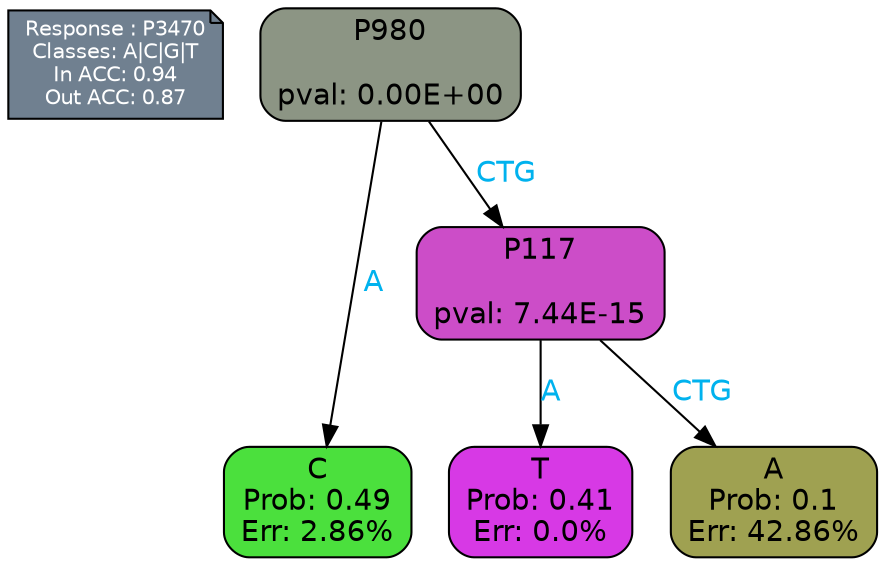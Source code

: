 digraph Tree {
node [shape=box, style="filled, rounded", color="black", fontname=helvetica] ;
graph [ranksep=equally, splines=polylines, bgcolor=transparent, dpi=600] ;
edge [fontname=helvetica] ;
LEGEND [label="Response : P3470
Classes: A|C|G|T
In ACC: 0.94
Out ACC: 0.87
",shape=note,align=left,style=filled,fillcolor="slategray",fontcolor="white",fontsize=10];1 [label="P980

pval: 0.00E+00", fillcolor="#8c9584"] ;
2 [label="C
Prob: 0.49
Err: 2.86%", fillcolor="#4be03d"] ;
3 [label="P117

pval: 7.44E-15", fillcolor="#cc4dc8"] ;
4 [label="T
Prob: 0.41
Err: 0.0%", fillcolor="#d739e5"] ;
5 [label="A
Prob: 0.1
Err: 42.86%", fillcolor="#9fa151"] ;
1 -> 2 [label="A",fontcolor=deepskyblue2] ;
1 -> 3 [label="CTG",fontcolor=deepskyblue2] ;
3 -> 4 [label="A",fontcolor=deepskyblue2] ;
3 -> 5 [label="CTG",fontcolor=deepskyblue2] ;
{rank = same; 2;4;5;}{rank = same; LEGEND;1;}}